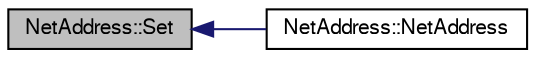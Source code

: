 digraph G
{
  edge [fontname="FreeSans",fontsize="10",labelfontname="FreeSans",labelfontsize="10"];
  node [fontname="FreeSans",fontsize="10",shape=record];
  rankdir=LR;
  Node1 [label="NetAddress::Set",height=0.2,width=0.4,color="black", fillcolor="grey75", style="filled" fontcolor="black"];
  Node1 -> Node2 [dir=back,color="midnightblue",fontsize="10",style="solid",fontname="FreeSans"];
  Node2 [label="NetAddress::NetAddress",height=0.2,width=0.4,color="black", fillcolor="white", style="filled",URL="$class_net_address.html#a6de5f2878e9e12e2861d706dcd9a0ee4"];
}
